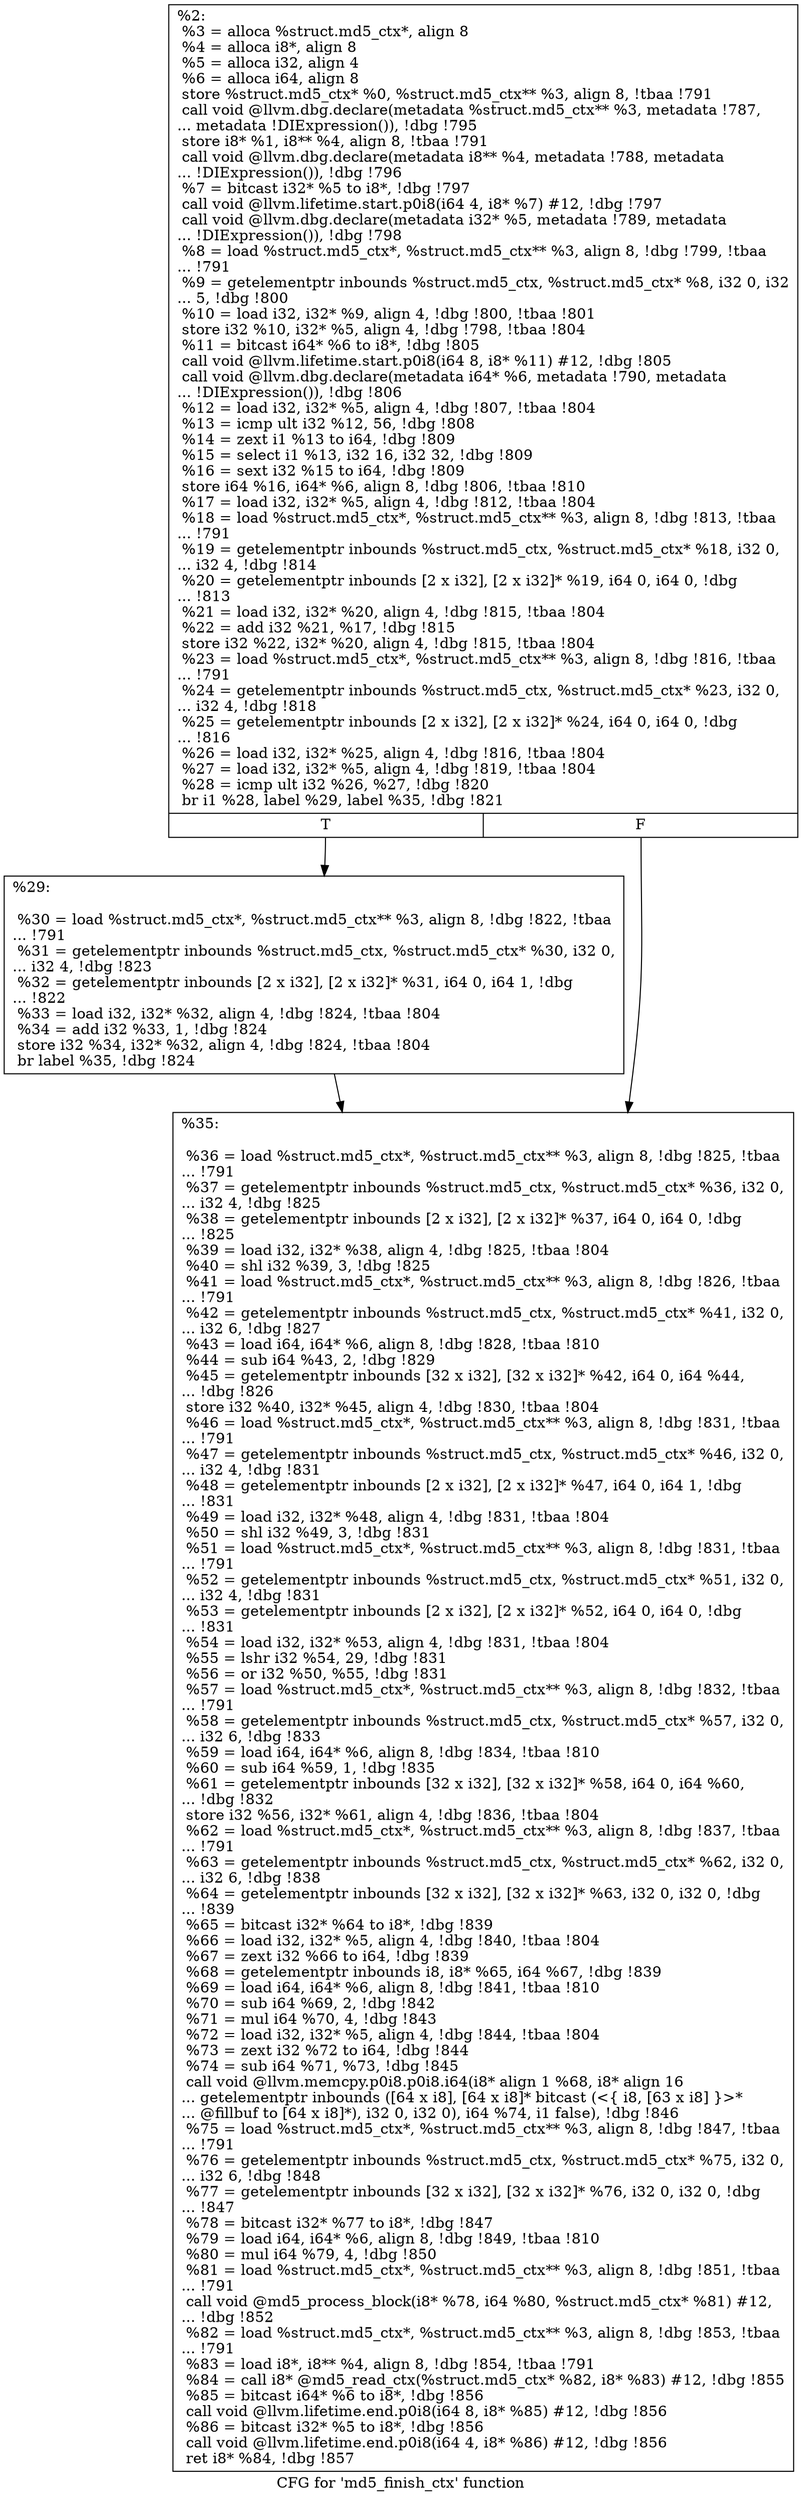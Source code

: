 digraph "CFG for 'md5_finish_ctx' function" {
	label="CFG for 'md5_finish_ctx' function";

	Node0x1702b00 [shape=record,label="{%2:\l  %3 = alloca %struct.md5_ctx*, align 8\l  %4 = alloca i8*, align 8\l  %5 = alloca i32, align 4\l  %6 = alloca i64, align 8\l  store %struct.md5_ctx* %0, %struct.md5_ctx** %3, align 8, !tbaa !791\l  call void @llvm.dbg.declare(metadata %struct.md5_ctx** %3, metadata !787,\l... metadata !DIExpression()), !dbg !795\l  store i8* %1, i8** %4, align 8, !tbaa !791\l  call void @llvm.dbg.declare(metadata i8** %4, metadata !788, metadata\l... !DIExpression()), !dbg !796\l  %7 = bitcast i32* %5 to i8*, !dbg !797\l  call void @llvm.lifetime.start.p0i8(i64 4, i8* %7) #12, !dbg !797\l  call void @llvm.dbg.declare(metadata i32* %5, metadata !789, metadata\l... !DIExpression()), !dbg !798\l  %8 = load %struct.md5_ctx*, %struct.md5_ctx** %3, align 8, !dbg !799, !tbaa\l... !791\l  %9 = getelementptr inbounds %struct.md5_ctx, %struct.md5_ctx* %8, i32 0, i32\l... 5, !dbg !800\l  %10 = load i32, i32* %9, align 4, !dbg !800, !tbaa !801\l  store i32 %10, i32* %5, align 4, !dbg !798, !tbaa !804\l  %11 = bitcast i64* %6 to i8*, !dbg !805\l  call void @llvm.lifetime.start.p0i8(i64 8, i8* %11) #12, !dbg !805\l  call void @llvm.dbg.declare(metadata i64* %6, metadata !790, metadata\l... !DIExpression()), !dbg !806\l  %12 = load i32, i32* %5, align 4, !dbg !807, !tbaa !804\l  %13 = icmp ult i32 %12, 56, !dbg !808\l  %14 = zext i1 %13 to i64, !dbg !809\l  %15 = select i1 %13, i32 16, i32 32, !dbg !809\l  %16 = sext i32 %15 to i64, !dbg !809\l  store i64 %16, i64* %6, align 8, !dbg !806, !tbaa !810\l  %17 = load i32, i32* %5, align 4, !dbg !812, !tbaa !804\l  %18 = load %struct.md5_ctx*, %struct.md5_ctx** %3, align 8, !dbg !813, !tbaa\l... !791\l  %19 = getelementptr inbounds %struct.md5_ctx, %struct.md5_ctx* %18, i32 0,\l... i32 4, !dbg !814\l  %20 = getelementptr inbounds [2 x i32], [2 x i32]* %19, i64 0, i64 0, !dbg\l... !813\l  %21 = load i32, i32* %20, align 4, !dbg !815, !tbaa !804\l  %22 = add i32 %21, %17, !dbg !815\l  store i32 %22, i32* %20, align 4, !dbg !815, !tbaa !804\l  %23 = load %struct.md5_ctx*, %struct.md5_ctx** %3, align 8, !dbg !816, !tbaa\l... !791\l  %24 = getelementptr inbounds %struct.md5_ctx, %struct.md5_ctx* %23, i32 0,\l... i32 4, !dbg !818\l  %25 = getelementptr inbounds [2 x i32], [2 x i32]* %24, i64 0, i64 0, !dbg\l... !816\l  %26 = load i32, i32* %25, align 4, !dbg !816, !tbaa !804\l  %27 = load i32, i32* %5, align 4, !dbg !819, !tbaa !804\l  %28 = icmp ult i32 %26, %27, !dbg !820\l  br i1 %28, label %29, label %35, !dbg !821\l|{<s0>T|<s1>F}}"];
	Node0x1702b00:s0 -> Node0x16922e0;
	Node0x1702b00:s1 -> Node0x1692330;
	Node0x16922e0 [shape=record,label="{%29:\l\l  %30 = load %struct.md5_ctx*, %struct.md5_ctx** %3, align 8, !dbg !822, !tbaa\l... !791\l  %31 = getelementptr inbounds %struct.md5_ctx, %struct.md5_ctx* %30, i32 0,\l... i32 4, !dbg !823\l  %32 = getelementptr inbounds [2 x i32], [2 x i32]* %31, i64 0, i64 1, !dbg\l... !822\l  %33 = load i32, i32* %32, align 4, !dbg !824, !tbaa !804\l  %34 = add i32 %33, 1, !dbg !824\l  store i32 %34, i32* %32, align 4, !dbg !824, !tbaa !804\l  br label %35, !dbg !824\l}"];
	Node0x16922e0 -> Node0x1692330;
	Node0x1692330 [shape=record,label="{%35:\l\l  %36 = load %struct.md5_ctx*, %struct.md5_ctx** %3, align 8, !dbg !825, !tbaa\l... !791\l  %37 = getelementptr inbounds %struct.md5_ctx, %struct.md5_ctx* %36, i32 0,\l... i32 4, !dbg !825\l  %38 = getelementptr inbounds [2 x i32], [2 x i32]* %37, i64 0, i64 0, !dbg\l... !825\l  %39 = load i32, i32* %38, align 4, !dbg !825, !tbaa !804\l  %40 = shl i32 %39, 3, !dbg !825\l  %41 = load %struct.md5_ctx*, %struct.md5_ctx** %3, align 8, !dbg !826, !tbaa\l... !791\l  %42 = getelementptr inbounds %struct.md5_ctx, %struct.md5_ctx* %41, i32 0,\l... i32 6, !dbg !827\l  %43 = load i64, i64* %6, align 8, !dbg !828, !tbaa !810\l  %44 = sub i64 %43, 2, !dbg !829\l  %45 = getelementptr inbounds [32 x i32], [32 x i32]* %42, i64 0, i64 %44,\l... !dbg !826\l  store i32 %40, i32* %45, align 4, !dbg !830, !tbaa !804\l  %46 = load %struct.md5_ctx*, %struct.md5_ctx** %3, align 8, !dbg !831, !tbaa\l... !791\l  %47 = getelementptr inbounds %struct.md5_ctx, %struct.md5_ctx* %46, i32 0,\l... i32 4, !dbg !831\l  %48 = getelementptr inbounds [2 x i32], [2 x i32]* %47, i64 0, i64 1, !dbg\l... !831\l  %49 = load i32, i32* %48, align 4, !dbg !831, !tbaa !804\l  %50 = shl i32 %49, 3, !dbg !831\l  %51 = load %struct.md5_ctx*, %struct.md5_ctx** %3, align 8, !dbg !831, !tbaa\l... !791\l  %52 = getelementptr inbounds %struct.md5_ctx, %struct.md5_ctx* %51, i32 0,\l... i32 4, !dbg !831\l  %53 = getelementptr inbounds [2 x i32], [2 x i32]* %52, i64 0, i64 0, !dbg\l... !831\l  %54 = load i32, i32* %53, align 4, !dbg !831, !tbaa !804\l  %55 = lshr i32 %54, 29, !dbg !831\l  %56 = or i32 %50, %55, !dbg !831\l  %57 = load %struct.md5_ctx*, %struct.md5_ctx** %3, align 8, !dbg !832, !tbaa\l... !791\l  %58 = getelementptr inbounds %struct.md5_ctx, %struct.md5_ctx* %57, i32 0,\l... i32 6, !dbg !833\l  %59 = load i64, i64* %6, align 8, !dbg !834, !tbaa !810\l  %60 = sub i64 %59, 1, !dbg !835\l  %61 = getelementptr inbounds [32 x i32], [32 x i32]* %58, i64 0, i64 %60,\l... !dbg !832\l  store i32 %56, i32* %61, align 4, !dbg !836, !tbaa !804\l  %62 = load %struct.md5_ctx*, %struct.md5_ctx** %3, align 8, !dbg !837, !tbaa\l... !791\l  %63 = getelementptr inbounds %struct.md5_ctx, %struct.md5_ctx* %62, i32 0,\l... i32 6, !dbg !838\l  %64 = getelementptr inbounds [32 x i32], [32 x i32]* %63, i32 0, i32 0, !dbg\l... !839\l  %65 = bitcast i32* %64 to i8*, !dbg !839\l  %66 = load i32, i32* %5, align 4, !dbg !840, !tbaa !804\l  %67 = zext i32 %66 to i64, !dbg !839\l  %68 = getelementptr inbounds i8, i8* %65, i64 %67, !dbg !839\l  %69 = load i64, i64* %6, align 8, !dbg !841, !tbaa !810\l  %70 = sub i64 %69, 2, !dbg !842\l  %71 = mul i64 %70, 4, !dbg !843\l  %72 = load i32, i32* %5, align 4, !dbg !844, !tbaa !804\l  %73 = zext i32 %72 to i64, !dbg !844\l  %74 = sub i64 %71, %73, !dbg !845\l  call void @llvm.memcpy.p0i8.p0i8.i64(i8* align 1 %68, i8* align 16\l... getelementptr inbounds ([64 x i8], [64 x i8]* bitcast (\<\{ i8, [63 x i8] \}\>*\l... @fillbuf to [64 x i8]*), i32 0, i32 0), i64 %74, i1 false), !dbg !846\l  %75 = load %struct.md5_ctx*, %struct.md5_ctx** %3, align 8, !dbg !847, !tbaa\l... !791\l  %76 = getelementptr inbounds %struct.md5_ctx, %struct.md5_ctx* %75, i32 0,\l... i32 6, !dbg !848\l  %77 = getelementptr inbounds [32 x i32], [32 x i32]* %76, i32 0, i32 0, !dbg\l... !847\l  %78 = bitcast i32* %77 to i8*, !dbg !847\l  %79 = load i64, i64* %6, align 8, !dbg !849, !tbaa !810\l  %80 = mul i64 %79, 4, !dbg !850\l  %81 = load %struct.md5_ctx*, %struct.md5_ctx** %3, align 8, !dbg !851, !tbaa\l... !791\l  call void @md5_process_block(i8* %78, i64 %80, %struct.md5_ctx* %81) #12,\l... !dbg !852\l  %82 = load %struct.md5_ctx*, %struct.md5_ctx** %3, align 8, !dbg !853, !tbaa\l... !791\l  %83 = load i8*, i8** %4, align 8, !dbg !854, !tbaa !791\l  %84 = call i8* @md5_read_ctx(%struct.md5_ctx* %82, i8* %83) #12, !dbg !855\l  %85 = bitcast i64* %6 to i8*, !dbg !856\l  call void @llvm.lifetime.end.p0i8(i64 8, i8* %85) #12, !dbg !856\l  %86 = bitcast i32* %5 to i8*, !dbg !856\l  call void @llvm.lifetime.end.p0i8(i64 4, i8* %86) #12, !dbg !856\l  ret i8* %84, !dbg !857\l}"];
}
